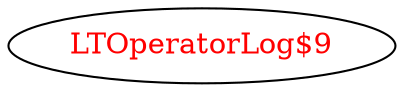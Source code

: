digraph dependencyGraph {
 concentrate=true;
 ranksep="2.0";
 rankdir="LR"; 
 splines="ortho";
"LTOperatorLog$9" [fontcolor="red"];
}